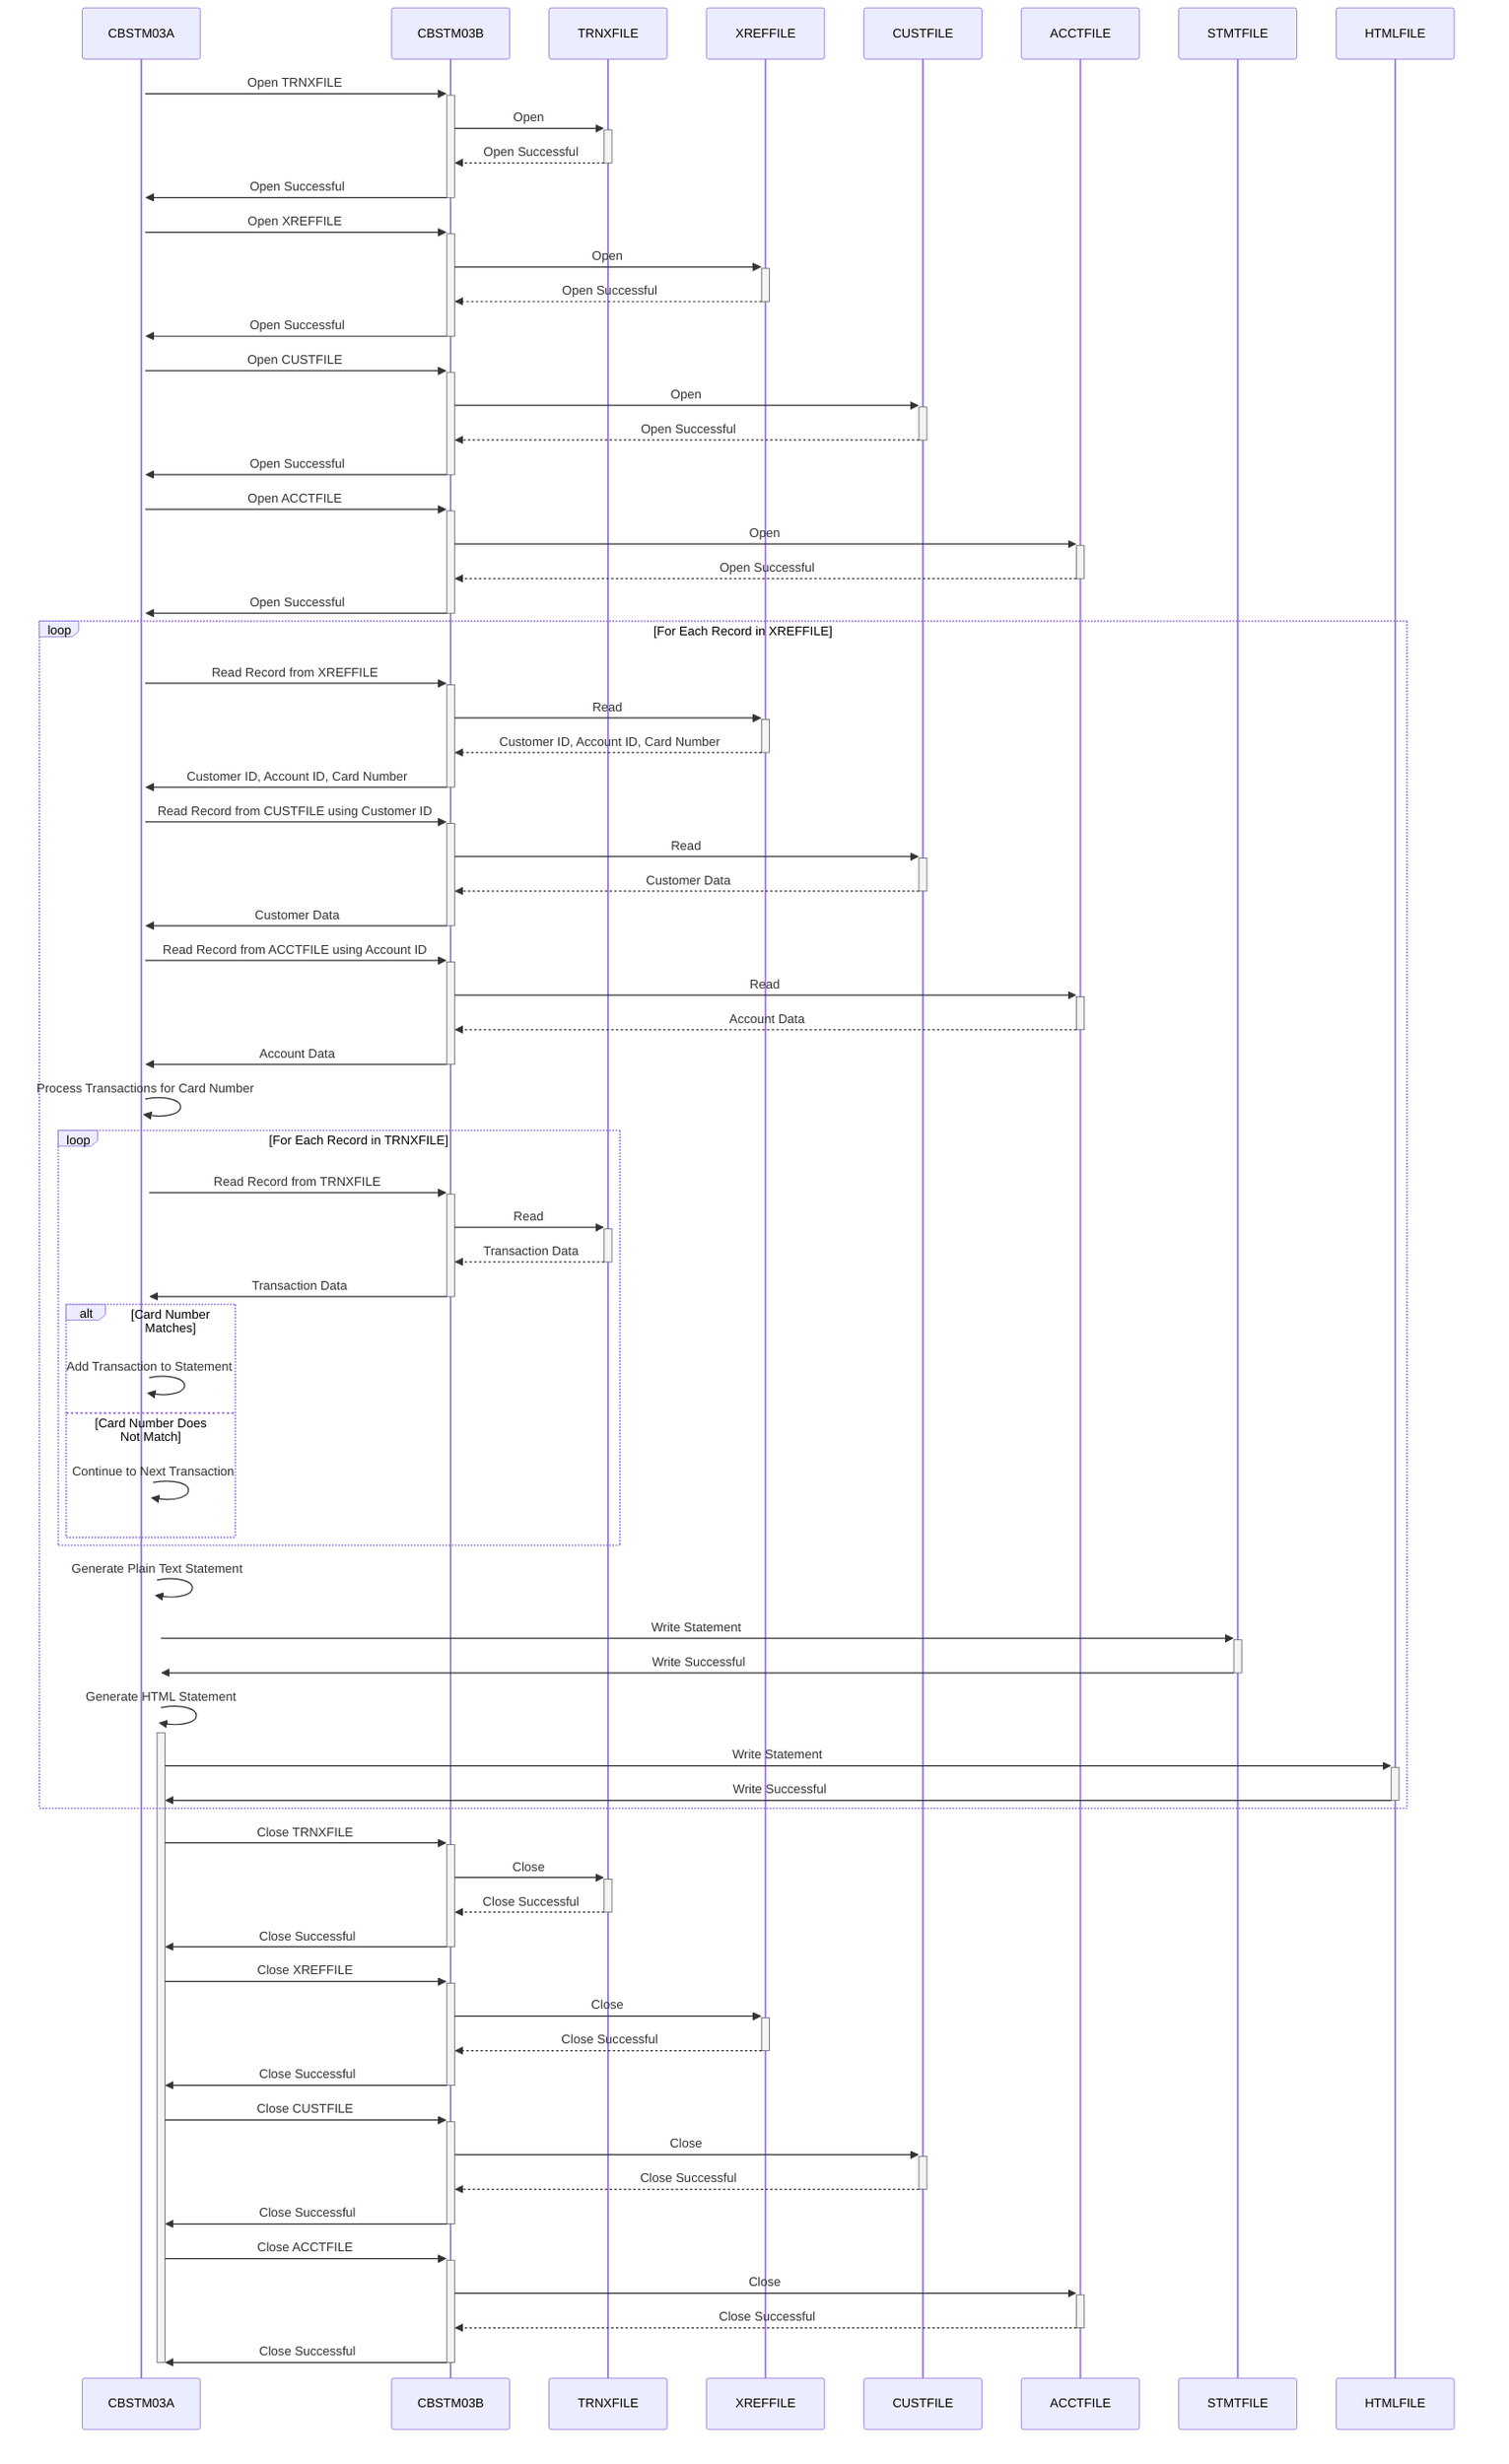 sequenceDiagram
    %%Indicates the Participants involved in the process
    participant CBSTM03A
    participant CBSTM03B
    participant TRNXFILE
    participant XREFFILE
    participant CUSTFILE
    participant ACCTFILE
    participant STMTFILE
    participant HTMLFILE

    activate CBSTM03A

    CBSTM03A->>+CBSTM03B: Open TRNXFILE
    CBSTM03B->>+TRNXFILE: Open
    TRNXFILE-->>-CBSTM03B: Open Successful
    CBSTM03B->>-CBSTM03A: Open Successful

    CBSTM03A->>+CBSTM03B: Open XREFFILE
    CBSTM03B->>+XREFFILE: Open
    XREFFILE-->>-CBSTM03B: Open Successful
    CBSTM03B->>-CBSTM03A: Open Successful

    CBSTM03A->>+CBSTM03B: Open CUSTFILE
    CBSTM03B->>+CUSTFILE: Open
    CUSTFILE-->>-CBSTM03B: Open Successful
    CBSTM03B->>-CBSTM03A: Open Successful

    CBSTM03A->>+CBSTM03B: Open ACCTFILE
    CBSTM03B->>+ACCTFILE: Open
    ACCTFILE-->>-CBSTM03B: Open Successful
    CBSTM03B->>-CBSTM03A: Open Successful

    loop For Each Record in XREFFILE
        CBSTM03A->>+CBSTM03B: Read Record from XREFFILE
        CBSTM03B->>+XREFFILE: Read
        XREFFILE-->>-CBSTM03B: Customer ID, Account ID, Card Number
        CBSTM03B->>-CBSTM03A: Customer ID, Account ID, Card Number

        CBSTM03A->>+CBSTM03B: Read Record from CUSTFILE using Customer ID
        CBSTM03B->>+CUSTFILE: Read
        CUSTFILE-->>-CBSTM03B: Customer Data
        CBSTM03B->>-CBSTM03A: Customer Data

        CBSTM03A->>+CBSTM03B: Read Record from ACCTFILE using Account ID
        CBSTM03B->>+ACCTFILE: Read
        ACCTFILE-->>-CBSTM03B: Account Data
        CBSTM03B->>-CBSTM03A: Account Data

        CBSTM03A->>+CBSTM03A:  Process Transactions for Card Number
        loop For Each Record in TRNXFILE
            CBSTM03A->>+CBSTM03B: Read Record from TRNXFILE
            CBSTM03B->>+TRNXFILE: Read
            TRNXFILE-->>-CBSTM03B: Transaction Data
            CBSTM03B->>-CBSTM03A: Transaction Data

            alt Card Number Matches
                CBSTM03A->>+CBSTM03A: Add Transaction to Statement
            else Card Number Does Not Match
                CBSTM03A->>+CBSTM03A: Continue to Next Transaction
            end
        end

        CBSTM03A->>+CBSTM03A: Generate Plain Text Statement
        CBSTM03A->>+STMTFILE: Write Statement
        STMTFILE->>-CBSTM03A: Write Successful

        CBSTM03A->>+CBSTM03A: Generate HTML Statement
        CBSTM03A->>+HTMLFILE: Write Statement
        HTMLFILE->>-CBSTM03A: Write Successful
    end

    CBSTM03A->>+CBSTM03B: Close TRNXFILE
    CBSTM03B->>+TRNXFILE: Close
    TRNXFILE-->>-CBSTM03B: Close Successful
    CBSTM03B->>-CBSTM03A: Close Successful

    CBSTM03A->>+CBSTM03B: Close XREFFILE
    CBSTM03B->>+XREFFILE: Close
    XREFFILE-->>-CBSTM03B: Close Successful
    CBSTM03B->>-CBSTM03A: Close Successful

    CBSTM03A->>+CBSTM03B: Close CUSTFILE
    CBSTM03B->>+CUSTFILE: Close
    CUSTFILE-->>-CBSTM03B: Close Successful
    CBSTM03B->>-CBSTM03A: Close Successful

    CBSTM03A->>+CBSTM03B: Close ACCTFILE
    CBSTM03B->>+ACCTFILE: Close
    ACCTFILE-->>-CBSTM03B: Close Successful
    CBSTM03B->>-CBSTM03A: Close Successful

    deactivate CBSTM03A